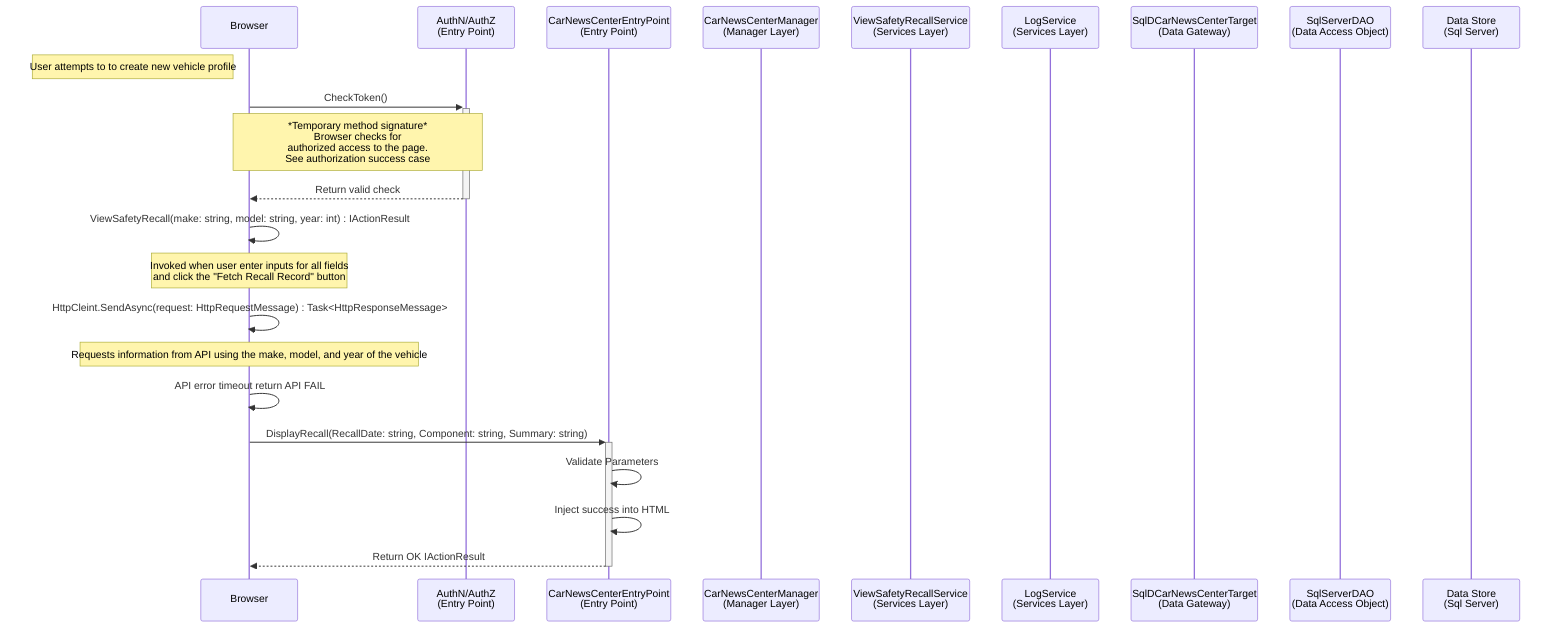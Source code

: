 sequenceDiagram
participant u as Browser
participant az as AuthN/AuthZ<br>(Entry Point)
participant e as CarNewsCenterEntryPoint<br>(Entry Point)
participant vpm as CarNewsCenterManager<br>(Manager Layer)
participant vps as ViewSafetyRecallService<br>(Services Layer)
participant ll as LogService<br>(Services Layer)
participant dg as SqlDCarNewsCenterTarget<br>(Data Gateway)
participant da as SqlServerDAO<br>(Data Access Object)
participant ds as Data Store<br>(Sql Server)

Note Left of u: User attempts to to create new vehicle profile
u->>+az: CheckToken() 
    Note over u,az: *Temporary method signature*<br>Browser checks for<br>authorized access to the page.<br>See authorization success case
az-->>-u: Return valid check

u->>u: ViewSafetyRecall(make: string, model: string, year: int) : IActionResult
 Note over u,u: Invoked when user enter inputs for all fields <br> and click the "Fetch Recall Record" button

# Use api to search for other details on the vehicle
u->>u: HttpCleint.SendAsync(request: HttpRequestMessage) : Task<HttpResponseMessage>
 Note over u,u: Requests information from API using the make, model, and year of the vehicle

u->>u: API error timeout return API FAIL 

u->>+e: DisplayRecall(RecallDate: string, Component: string, Summary: string)
    e->>e: Validate Parameters
    
    e->>e: Inject success into HTML
e-->>-u: Return OK IActionResult